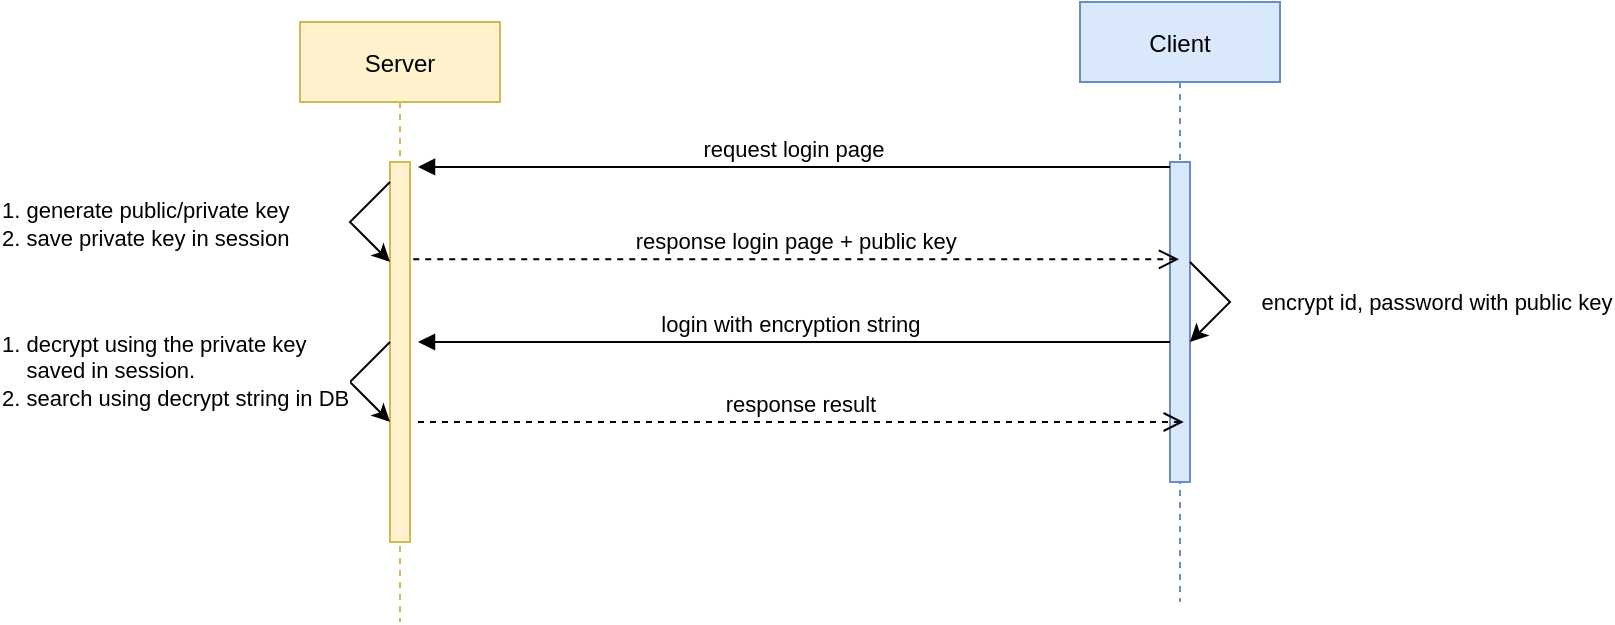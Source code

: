 <mxfile version="15.7.0" type="github">
  <diagram id="kgpKYQtTHZ0yAKxKKP6v" name="Page-1">
    <mxGraphModel dx="981" dy="553" grid="1" gridSize="10" guides="1" tooltips="1" connect="1" arrows="1" fold="1" page="1" pageScale="1" pageWidth="2339" pageHeight="3300" math="0" shadow="0">
      <root>
        <mxCell id="0" />
        <mxCell id="1" parent="0" />
        <mxCell id="3nuBFxr9cyL0pnOWT2aG-1" value="Server" style="shape=umlLifeline;perimeter=lifelinePerimeter;container=1;collapsible=0;recursiveResize=0;rounded=0;shadow=0;strokeWidth=1;labelBackgroundColor=none;fillColor=#fff2cc;strokeColor=#d6b656;" parent="1" vertex="1">
          <mxGeometry x="181" y="80" width="100" height="300" as="geometry" />
        </mxCell>
        <mxCell id="3nuBFxr9cyL0pnOWT2aG-2" value="" style="points=[];perimeter=orthogonalPerimeter;rounded=0;shadow=0;strokeWidth=1;fillColor=#fff2cc;strokeColor=#d6b656;" parent="3nuBFxr9cyL0pnOWT2aG-1" vertex="1">
          <mxGeometry x="45" y="70" width="10" height="190" as="geometry" />
        </mxCell>
        <mxCell id="s8NgI9w9B87UUFE77cS2-2" value="1. generate&amp;nbsp;public/private key&lt;br&gt;2. save private key in session" style="endArrow=classic;html=1;rounded=0;align=left;" edge="1" parent="3nuBFxr9cyL0pnOWT2aG-1">
          <mxGeometry y="-176" width="50" height="50" relative="1" as="geometry">
            <mxPoint x="45" y="80" as="sourcePoint" />
            <mxPoint x="45" y="120" as="targetPoint" />
            <Array as="points">
              <mxPoint x="25" y="100" />
            </Array>
            <mxPoint x="-52" y="-124" as="offset" />
          </mxGeometry>
        </mxCell>
        <mxCell id="s8NgI9w9B87UUFE77cS2-5" value="1. decrypt using the private key&amp;nbsp;&lt;br&gt;&amp;nbsp; &amp;nbsp; saved in session.&lt;br&gt;2. search using decrypt string in DB&lt;br&gt;&amp;nbsp;" style="endArrow=classic;html=1;rounded=0;align=left;" edge="1" parent="3nuBFxr9cyL0pnOWT2aG-1">
          <mxGeometry y="-176" width="50" height="50" relative="1" as="geometry">
            <mxPoint x="45" y="160" as="sourcePoint" />
            <mxPoint x="45" y="200" as="targetPoint" />
            <Array as="points">
              <mxPoint x="25" y="180" />
            </Array>
            <mxPoint x="-52" y="-124" as="offset" />
          </mxGeometry>
        </mxCell>
        <mxCell id="3nuBFxr9cyL0pnOWT2aG-5" value="Client" style="shape=umlLifeline;perimeter=lifelinePerimeter;container=1;collapsible=0;recursiveResize=0;rounded=0;shadow=0;strokeWidth=1;fillColor=#dae8fc;strokeColor=#6c8ebf;" parent="1" vertex="1">
          <mxGeometry x="571" y="70" width="100" height="300" as="geometry" />
        </mxCell>
        <mxCell id="3nuBFxr9cyL0pnOWT2aG-6" value="" style="points=[];perimeter=orthogonalPerimeter;rounded=0;shadow=0;strokeWidth=1;fillColor=#dae8fc;strokeColor=#6c8ebf;" parent="3nuBFxr9cyL0pnOWT2aG-5" vertex="1">
          <mxGeometry x="45" y="80" width="10" height="160" as="geometry" />
        </mxCell>
        <mxCell id="s8NgI9w9B87UUFE77cS2-1" value="encrypt id, password with public key" style="endArrow=classic;html=1;rounded=0;" edge="1" parent="3nuBFxr9cyL0pnOWT2aG-5">
          <mxGeometry y="104" width="50" height="50" relative="1" as="geometry">
            <mxPoint x="55" y="130" as="sourcePoint" />
            <mxPoint x="55" y="170" as="targetPoint" />
            <Array as="points">
              <mxPoint x="75" y="150" />
            </Array>
            <mxPoint x="30" y="-74" as="offset" />
          </mxGeometry>
        </mxCell>
        <mxCell id="3nuBFxr9cyL0pnOWT2aG-9" value="request login page" style="verticalAlign=bottom;endArrow=block;entryX=1.4;entryY=0.013;shadow=0;strokeWidth=1;entryDx=0;entryDy=0;entryPerimeter=0;" parent="1" source="3nuBFxr9cyL0pnOWT2aG-6" target="3nuBFxr9cyL0pnOWT2aG-2" edge="1">
          <mxGeometry relative="1" as="geometry">
            <mxPoint x="301" y="200" as="sourcePoint" />
          </mxGeometry>
        </mxCell>
        <mxCell id="3nuBFxr9cyL0pnOWT2aG-10" value="response login page + public key" style="verticalAlign=bottom;endArrow=open;dashed=1;endSize=8;shadow=0;strokeWidth=1;exitX=1.162;exitY=0.256;exitDx=0;exitDy=0;exitPerimeter=0;" parent="1" source="3nuBFxr9cyL0pnOWT2aG-2" target="3nuBFxr9cyL0pnOWT2aG-5" edge="1">
          <mxGeometry relative="1" as="geometry">
            <mxPoint x="560" y="230" as="targetPoint" />
            <mxPoint x="310" y="210" as="sourcePoint" />
          </mxGeometry>
        </mxCell>
        <mxCell id="s8NgI9w9B87UUFE77cS2-4" value="login with encryption string " style="verticalAlign=bottom;endArrow=block;entryX=1.4;entryY=0.013;shadow=0;strokeWidth=1;entryDx=0;entryDy=0;entryPerimeter=0;" edge="1" parent="1">
          <mxGeometry relative="1" as="geometry">
            <mxPoint x="616" y="240.0" as="sourcePoint" />
            <mxPoint x="240" y="240.0" as="targetPoint" />
          </mxGeometry>
        </mxCell>
        <mxCell id="s8NgI9w9B87UUFE77cS2-6" value="response result" style="verticalAlign=bottom;endArrow=open;dashed=1;endSize=8;shadow=0;strokeWidth=1;exitX=1.162;exitY=0.256;exitDx=0;exitDy=0;exitPerimeter=0;" edge="1" parent="1">
          <mxGeometry relative="1" as="geometry">
            <mxPoint x="622.88" y="280" as="targetPoint" />
            <mxPoint x="240.0" y="280" as="sourcePoint" />
          </mxGeometry>
        </mxCell>
      </root>
    </mxGraphModel>
  </diagram>
</mxfile>
